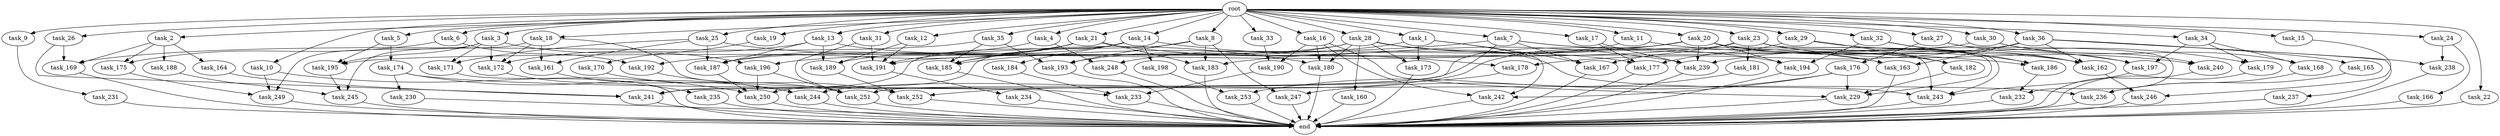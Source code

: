 digraph G {
  root [size="0.000000"];
  task_1 [size="10.240000"];
  task_2 [size="10.240000"];
  task_3 [size="10.240000"];
  task_4 [size="10.240000"];
  task_5 [size="10.240000"];
  task_6 [size="10.240000"];
  task_7 [size="10.240000"];
  task_8 [size="10.240000"];
  task_9 [size="10.240000"];
  task_10 [size="10.240000"];
  task_11 [size="10.240000"];
  task_12 [size="10.240000"];
  task_13 [size="10.240000"];
  task_14 [size="10.240000"];
  task_15 [size="10.240000"];
  task_16 [size="10.240000"];
  task_17 [size="10.240000"];
  task_18 [size="10.240000"];
  task_19 [size="10.240000"];
  task_20 [size="10.240000"];
  task_21 [size="10.240000"];
  task_22 [size="10.240000"];
  task_23 [size="10.240000"];
  task_24 [size="10.240000"];
  task_25 [size="10.240000"];
  task_26 [size="10.240000"];
  task_27 [size="10.240000"];
  task_28 [size="10.240000"];
  task_29 [size="10.240000"];
  task_30 [size="10.240000"];
  task_31 [size="10.240000"];
  task_32 [size="10.240000"];
  task_33 [size="10.240000"];
  task_34 [size="10.240000"];
  task_35 [size="10.240000"];
  task_36 [size="10.240000"];
  task_160 [size="773094113.280000"];
  task_161 [size="3435973836.800000"];
  task_162 [size="14860586844.160000"];
  task_163 [size="4638564679.680000"];
  task_164 [size="4209067950.080000"];
  task_165 [size="3092376453.120000"];
  task_166 [size="1374389534.720000"];
  task_167 [size="15461882265.600000"];
  task_168 [size="9964324126.719999"];
  task_169 [size="10479720202.240000"];
  task_170 [size="6957847019.520000"];
  task_171 [size="3435973836.800000"];
  task_172 [size="7559142440.960000"];
  task_173 [size="2147483648.000000"];
  task_174 [size="3092376453.120000"];
  task_175 [size="4552665333.760000"];
  task_176 [size="6957847019.520000"];
  task_177 [size="11338713661.440001"];
  task_178 [size="4466765987.840000"];
  task_179 [size="9964324126.719999"];
  task_180 [size="4209067950.080000"];
  task_181 [size="8589934592.000000"];
  task_182 [size="9363028705.280001"];
  task_183 [size="9706626088.960001"];
  task_184 [size="1374389534.720000"];
  task_185 [size="7988639170.560000"];
  task_186 [size="19585050869.760002"];
  task_187 [size="3264175144.960000"];
  task_188 [size="4209067950.080000"];
  task_189 [size="2491081031.680000"];
  task_190 [size="5239860101.120000"];
  task_191 [size="10479720202.240000"];
  task_192 [size="687194767.360000"];
  task_193 [size="10136122818.559999"];
  task_194 [size="7043746365.440001"];
  task_195 [size="14774687498.240000"];
  task_196 [size="4466765987.840000"];
  task_197 [size="9706626088.960001"];
  task_198 [size="1374389534.720000"];
  task_229 [size="14602888806.400000"];
  task_230 [size="2147483648.000000"];
  task_231 [size="3092376453.120000"];
  task_232 [size="9105330667.520000"];
  task_233 [size="8675833937.920000"];
  task_234 [size="5497558138.880000"];
  task_235 [size="6957847019.520000"];
  task_236 [size="8418135900.160000"];
  task_237 [size="3092376453.120000"];
  task_238 [size="4466765987.840000"];
  task_239 [size="5583457484.800000"];
  task_240 [size="17179869184.000000"];
  task_241 [size="14602888806.400000"];
  task_242 [size="6614249635.840000"];
  task_243 [size="18726057410.560001"];
  task_244 [size="3264175144.960000"];
  task_245 [size="13829794693.120001"];
  task_246 [size="7645041786.880000"];
  task_247 [size="10737418240.000000"];
  task_248 [size="2147483648.000000"];
  task_249 [size="6614249635.840000"];
  task_250 [size="19670950215.680000"];
  task_251 [size="23450521436.160000"];
  task_252 [size="4294967296.000000"];
  task_253 [size="5583457484.800000"];
  end [size="0.000000"];

  root -> task_1 [size="1.000000"];
  root -> task_2 [size="1.000000"];
  root -> task_3 [size="1.000000"];
  root -> task_4 [size="1.000000"];
  root -> task_5 [size="1.000000"];
  root -> task_6 [size="1.000000"];
  root -> task_7 [size="1.000000"];
  root -> task_8 [size="1.000000"];
  root -> task_9 [size="1.000000"];
  root -> task_10 [size="1.000000"];
  root -> task_11 [size="1.000000"];
  root -> task_12 [size="1.000000"];
  root -> task_13 [size="1.000000"];
  root -> task_14 [size="1.000000"];
  root -> task_15 [size="1.000000"];
  root -> task_16 [size="1.000000"];
  root -> task_17 [size="1.000000"];
  root -> task_18 [size="1.000000"];
  root -> task_19 [size="1.000000"];
  root -> task_20 [size="1.000000"];
  root -> task_21 [size="1.000000"];
  root -> task_22 [size="1.000000"];
  root -> task_23 [size="1.000000"];
  root -> task_24 [size="1.000000"];
  root -> task_25 [size="1.000000"];
  root -> task_26 [size="1.000000"];
  root -> task_27 [size="1.000000"];
  root -> task_28 [size="1.000000"];
  root -> task_29 [size="1.000000"];
  root -> task_30 [size="1.000000"];
  root -> task_31 [size="1.000000"];
  root -> task_32 [size="1.000000"];
  root -> task_33 [size="1.000000"];
  root -> task_34 [size="1.000000"];
  root -> task_35 [size="1.000000"];
  root -> task_36 [size="1.000000"];
  task_1 -> task_167 [size="134217728.000000"];
  task_1 -> task_173 [size="134217728.000000"];
  task_1 -> task_242 [size="134217728.000000"];
  task_1 -> task_248 [size="134217728.000000"];
  task_2 -> task_164 [size="411041792.000000"];
  task_2 -> task_169 [size="411041792.000000"];
  task_2 -> task_175 [size="411041792.000000"];
  task_2 -> task_188 [size="411041792.000000"];
  task_3 -> task_171 [size="301989888.000000"];
  task_3 -> task_172 [size="301989888.000000"];
  task_3 -> task_195 [size="301989888.000000"];
  task_3 -> task_196 [size="301989888.000000"];
  task_3 -> task_249 [size="301989888.000000"];
  task_4 -> task_187 [size="75497472.000000"];
  task_4 -> task_248 [size="75497472.000000"];
  task_5 -> task_174 [size="301989888.000000"];
  task_5 -> task_195 [size="301989888.000000"];
  task_6 -> task_175 [size="33554432.000000"];
  task_6 -> task_192 [size="33554432.000000"];
  task_7 -> task_162 [size="536870912.000000"];
  task_7 -> task_167 [size="536870912.000000"];
  task_7 -> task_185 [size="536870912.000000"];
  task_7 -> task_186 [size="536870912.000000"];
  task_7 -> task_251 [size="536870912.000000"];
  task_8 -> task_183 [size="838860800.000000"];
  task_8 -> task_193 [size="838860800.000000"];
  task_8 -> task_247 [size="838860800.000000"];
  task_8 -> task_250 [size="838860800.000000"];
  task_9 -> task_231 [size="301989888.000000"];
  task_10 -> task_249 [size="209715200.000000"];
  task_10 -> task_250 [size="209715200.000000"];
  task_11 -> task_196 [size="134217728.000000"];
  task_11 -> task_197 [size="134217728.000000"];
  task_12 -> task_189 [size="75497472.000000"];
  task_12 -> task_191 [size="75497472.000000"];
  task_13 -> task_172 [size="134217728.000000"];
  task_13 -> task_177 [size="134217728.000000"];
  task_13 -> task_187 [size="134217728.000000"];
  task_13 -> task_189 [size="134217728.000000"];
  task_14 -> task_178 [size="134217728.000000"];
  task_14 -> task_184 [size="134217728.000000"];
  task_14 -> task_185 [size="134217728.000000"];
  task_14 -> task_198 [size="134217728.000000"];
  task_14 -> task_241 [size="134217728.000000"];
  task_15 -> task_246 [size="536870912.000000"];
  task_16 -> task_180 [size="301989888.000000"];
  task_16 -> task_190 [size="301989888.000000"];
  task_16 -> task_229 [size="301989888.000000"];
  task_16 -> task_242 [size="301989888.000000"];
  task_17 -> task_177 [size="134217728.000000"];
  task_17 -> task_239 [size="134217728.000000"];
  task_18 -> task_161 [size="301989888.000000"];
  task_18 -> task_172 [size="301989888.000000"];
  task_18 -> task_233 [size="301989888.000000"];
  task_18 -> task_245 [size="301989888.000000"];
  task_19 -> task_170 [size="679477248.000000"];
  task_20 -> task_162 [size="75497472.000000"];
  task_20 -> task_163 [size="75497472.000000"];
  task_20 -> task_182 [size="75497472.000000"];
  task_20 -> task_183 [size="75497472.000000"];
  task_20 -> task_194 [size="75497472.000000"];
  task_20 -> task_239 [size="75497472.000000"];
  task_20 -> task_241 [size="75497472.000000"];
  task_20 -> task_243 [size="75497472.000000"];
  task_20 -> task_244 [size="75497472.000000"];
  task_21 -> task_183 [size="33554432.000000"];
  task_21 -> task_185 [size="33554432.000000"];
  task_21 -> task_189 [size="33554432.000000"];
  task_21 -> task_191 [size="33554432.000000"];
  task_21 -> task_192 [size="33554432.000000"];
  task_21 -> task_239 [size="33554432.000000"];
  task_22 -> end [size="1.000000"];
  task_23 -> task_167 [size="838860800.000000"];
  task_23 -> task_181 [size="838860800.000000"];
  task_23 -> task_186 [size="838860800.000000"];
  task_23 -> task_191 [size="838860800.000000"];
  task_23 -> task_229 [size="838860800.000000"];
  task_23 -> task_240 [size="838860800.000000"];
  task_23 -> task_243 [size="838860800.000000"];
  task_24 -> task_166 [size="134217728.000000"];
  task_24 -> task_238 [size="134217728.000000"];
  task_25 -> task_161 [size="33554432.000000"];
  task_25 -> task_171 [size="33554432.000000"];
  task_25 -> task_180 [size="33554432.000000"];
  task_25 -> task_187 [size="33554432.000000"];
  task_26 -> task_169 [size="536870912.000000"];
  task_26 -> task_241 [size="536870912.000000"];
  task_27 -> task_176 [size="679477248.000000"];
  task_27 -> task_197 [size="679477248.000000"];
  task_27 -> task_232 [size="679477248.000000"];
  task_28 -> task_160 [size="75497472.000000"];
  task_28 -> task_163 [size="75497472.000000"];
  task_28 -> task_173 [size="75497472.000000"];
  task_28 -> task_180 [size="75497472.000000"];
  task_28 -> task_187 [size="75497472.000000"];
  task_28 -> task_193 [size="75497472.000000"];
  task_28 -> task_194 [size="75497472.000000"];
  task_28 -> task_243 [size="75497472.000000"];
  task_29 -> task_177 [size="838860800.000000"];
  task_29 -> task_179 [size="838860800.000000"];
  task_29 -> task_182 [size="838860800.000000"];
  task_30 -> task_168 [size="838860800.000000"];
  task_30 -> task_195 [size="838860800.000000"];
  task_30 -> task_240 [size="838860800.000000"];
  task_31 -> task_191 [size="75497472.000000"];
  task_31 -> task_251 [size="75497472.000000"];
  task_32 -> task_162 [size="536870912.000000"];
  task_32 -> task_186 [size="536870912.000000"];
  task_32 -> task_194 [size="536870912.000000"];
  task_33 -> task_190 [size="209715200.000000"];
  task_34 -> task_168 [size="134217728.000000"];
  task_34 -> task_179 [size="134217728.000000"];
  task_34 -> task_197 [size="134217728.000000"];
  task_35 -> task_169 [size="75497472.000000"];
  task_35 -> task_185 [size="75497472.000000"];
  task_35 -> task_193 [size="75497472.000000"];
  task_36 -> task_162 [size="301989888.000000"];
  task_36 -> task_163 [size="301989888.000000"];
  task_36 -> task_165 [size="301989888.000000"];
  task_36 -> task_178 [size="301989888.000000"];
  task_36 -> task_237 [size="301989888.000000"];
  task_36 -> task_238 [size="301989888.000000"];
  task_36 -> task_239 [size="301989888.000000"];
  task_160 -> end [size="1.000000"];
  task_161 -> task_244 [size="33554432.000000"];
  task_162 -> task_246 [size="209715200.000000"];
  task_163 -> end [size="1.000000"];
  task_164 -> task_241 [size="679477248.000000"];
  task_165 -> task_236 [size="536870912.000000"];
  task_166 -> end [size="1.000000"];
  task_167 -> end [size="1.000000"];
  task_168 -> task_236 [size="75497472.000000"];
  task_169 -> end [size="1.000000"];
  task_170 -> task_251 [size="838860800.000000"];
  task_171 -> end [size="1.000000"];
  task_172 -> task_235 [size="679477248.000000"];
  task_173 -> end [size="1.000000"];
  task_174 -> task_230 [size="209715200.000000"];
  task_174 -> task_236 [size="209715200.000000"];
  task_174 -> task_244 [size="209715200.000000"];
  task_175 -> task_249 [size="134217728.000000"];
  task_176 -> task_229 [size="209715200.000000"];
  task_176 -> task_242 [size="209715200.000000"];
  task_176 -> task_247 [size="209715200.000000"];
  task_177 -> end [size="1.000000"];
  task_178 -> task_252 [size="134217728.000000"];
  task_179 -> end [size="1.000000"];
  task_180 -> end [size="1.000000"];
  task_181 -> task_253 [size="134217728.000000"];
  task_182 -> task_229 [size="75497472.000000"];
  task_183 -> end [size="1.000000"];
  task_184 -> task_233 [size="411041792.000000"];
  task_185 -> end [size="1.000000"];
  task_186 -> task_232 [size="209715200.000000"];
  task_187 -> task_250 [size="33554432.000000"];
  task_188 -> task_245 [size="209715200.000000"];
  task_189 -> task_252 [size="209715200.000000"];
  task_190 -> task_233 [size="134217728.000000"];
  task_191 -> task_234 [size="536870912.000000"];
  task_192 -> task_252 [size="75497472.000000"];
  task_193 -> end [size="1.000000"];
  task_194 -> end [size="1.000000"];
  task_195 -> task_245 [size="838860800.000000"];
  task_196 -> task_250 [size="838860800.000000"];
  task_196 -> task_251 [size="838860800.000000"];
  task_197 -> task_243 [size="838860800.000000"];
  task_198 -> task_253 [size="411041792.000000"];
  task_229 -> end [size="1.000000"];
  task_230 -> end [size="1.000000"];
  task_231 -> end [size="1.000000"];
  task_232 -> end [size="1.000000"];
  task_233 -> end [size="1.000000"];
  task_234 -> end [size="1.000000"];
  task_235 -> end [size="1.000000"];
  task_236 -> end [size="1.000000"];
  task_237 -> end [size="1.000000"];
  task_238 -> end [size="1.000000"];
  task_239 -> end [size="1.000000"];
  task_240 -> end [size="1.000000"];
  task_241 -> end [size="1.000000"];
  task_242 -> end [size="1.000000"];
  task_243 -> end [size="1.000000"];
  task_244 -> end [size="1.000000"];
  task_245 -> end [size="1.000000"];
  task_246 -> end [size="1.000000"];
  task_247 -> end [size="1.000000"];
  task_248 -> end [size="1.000000"];
  task_249 -> end [size="1.000000"];
  task_250 -> end [size="1.000000"];
  task_251 -> end [size="1.000000"];
  task_252 -> end [size="1.000000"];
  task_253 -> end [size="1.000000"];
}
